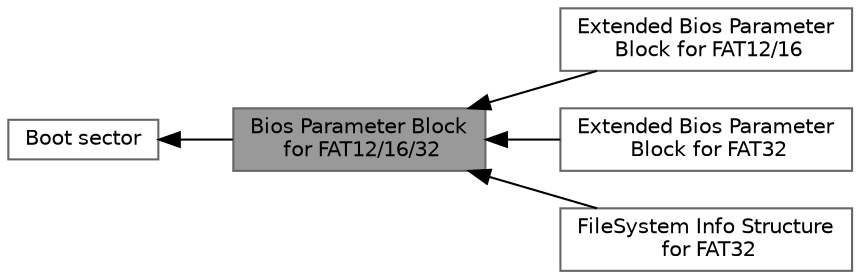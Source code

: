 digraph "Bios Parameter Block for FAT12/16/32"
{
 // LATEX_PDF_SIZE
  bgcolor="transparent";
  edge [fontname=Helvetica,fontsize=10,labelfontname=Helvetica,labelfontsize=10];
  node [fontname=Helvetica,fontsize=10,shape=box,height=0.2,width=0.4];
  rankdir=LR;
  Node2 [id="Node000002",label="Boot sector",height=0.2,width=0.4,color="grey40", fillcolor="white", style="filled",URL="$group__group_d_e_f_i_n_e___b_s.html",tooltip=" "];
  Node1 [id="Node000001",label="Bios Parameter Block\l for FAT12/16/32",height=0.2,width=0.4,color="gray40", fillcolor="grey60", style="filled", fontcolor="black",tooltip=" "];
  Node3 [id="Node000003",label="Extended Bios Parameter\l Block for FAT12/16",height=0.2,width=0.4,color="grey40", fillcolor="white", style="filled",URL="$group__group_d_e_f_i_n_e___b_s___e_b_p_b___f_a_t16.html",tooltip=" "];
  Node4 [id="Node000004",label="Extended Bios Parameter\l Block for FAT32",height=0.2,width=0.4,color="grey40", fillcolor="white", style="filled",URL="$group__group_d_e_f_i_n_e___b_s___e_b_p_b___f_a_t32.html",tooltip=" "];
  Node5 [id="Node000005",label="FileSystem Info Structure\l for FAT32",height=0.2,width=0.4,color="grey40", fillcolor="white", style="filled",URL="$group__group_d_e_f_i_n_e___b_s___f_a_t32___f_s_i.html",tooltip=" "];
  Node2->Node1 [shape=plaintext, dir="back", style="solid"];
  Node1->Node3 [shape=plaintext, dir="back", style="solid"];
  Node1->Node4 [shape=plaintext, dir="back", style="solid"];
  Node1->Node5 [shape=plaintext, dir="back", style="solid"];
}
